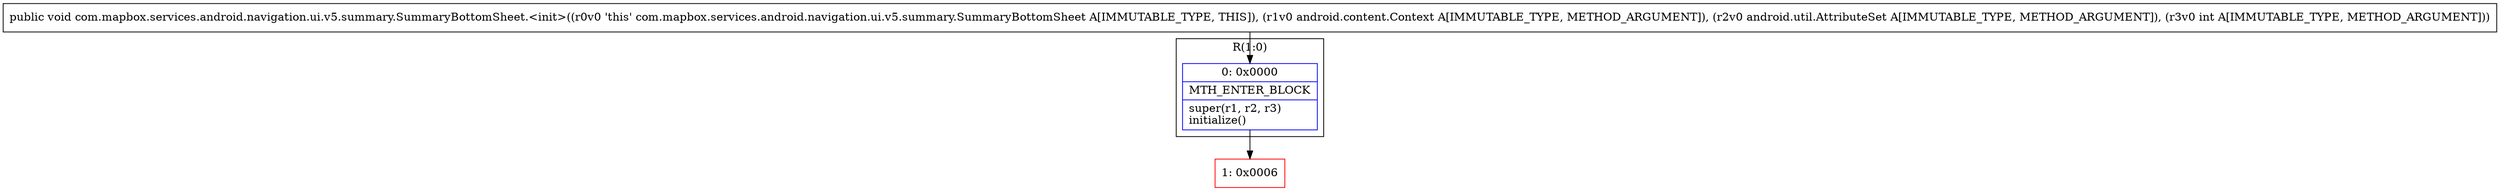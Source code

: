 digraph "CFG forcom.mapbox.services.android.navigation.ui.v5.summary.SummaryBottomSheet.\<init\>(Landroid\/content\/Context;Landroid\/util\/AttributeSet;I)V" {
subgraph cluster_Region_55211616 {
label = "R(1:0)";
node [shape=record,color=blue];
Node_0 [shape=record,label="{0\:\ 0x0000|MTH_ENTER_BLOCK\l|super(r1, r2, r3)\linitialize()\l}"];
}
Node_1 [shape=record,color=red,label="{1\:\ 0x0006}"];
MethodNode[shape=record,label="{public void com.mapbox.services.android.navigation.ui.v5.summary.SummaryBottomSheet.\<init\>((r0v0 'this' com.mapbox.services.android.navigation.ui.v5.summary.SummaryBottomSheet A[IMMUTABLE_TYPE, THIS]), (r1v0 android.content.Context A[IMMUTABLE_TYPE, METHOD_ARGUMENT]), (r2v0 android.util.AttributeSet A[IMMUTABLE_TYPE, METHOD_ARGUMENT]), (r3v0 int A[IMMUTABLE_TYPE, METHOD_ARGUMENT])) }"];
MethodNode -> Node_0;
Node_0 -> Node_1;
}

